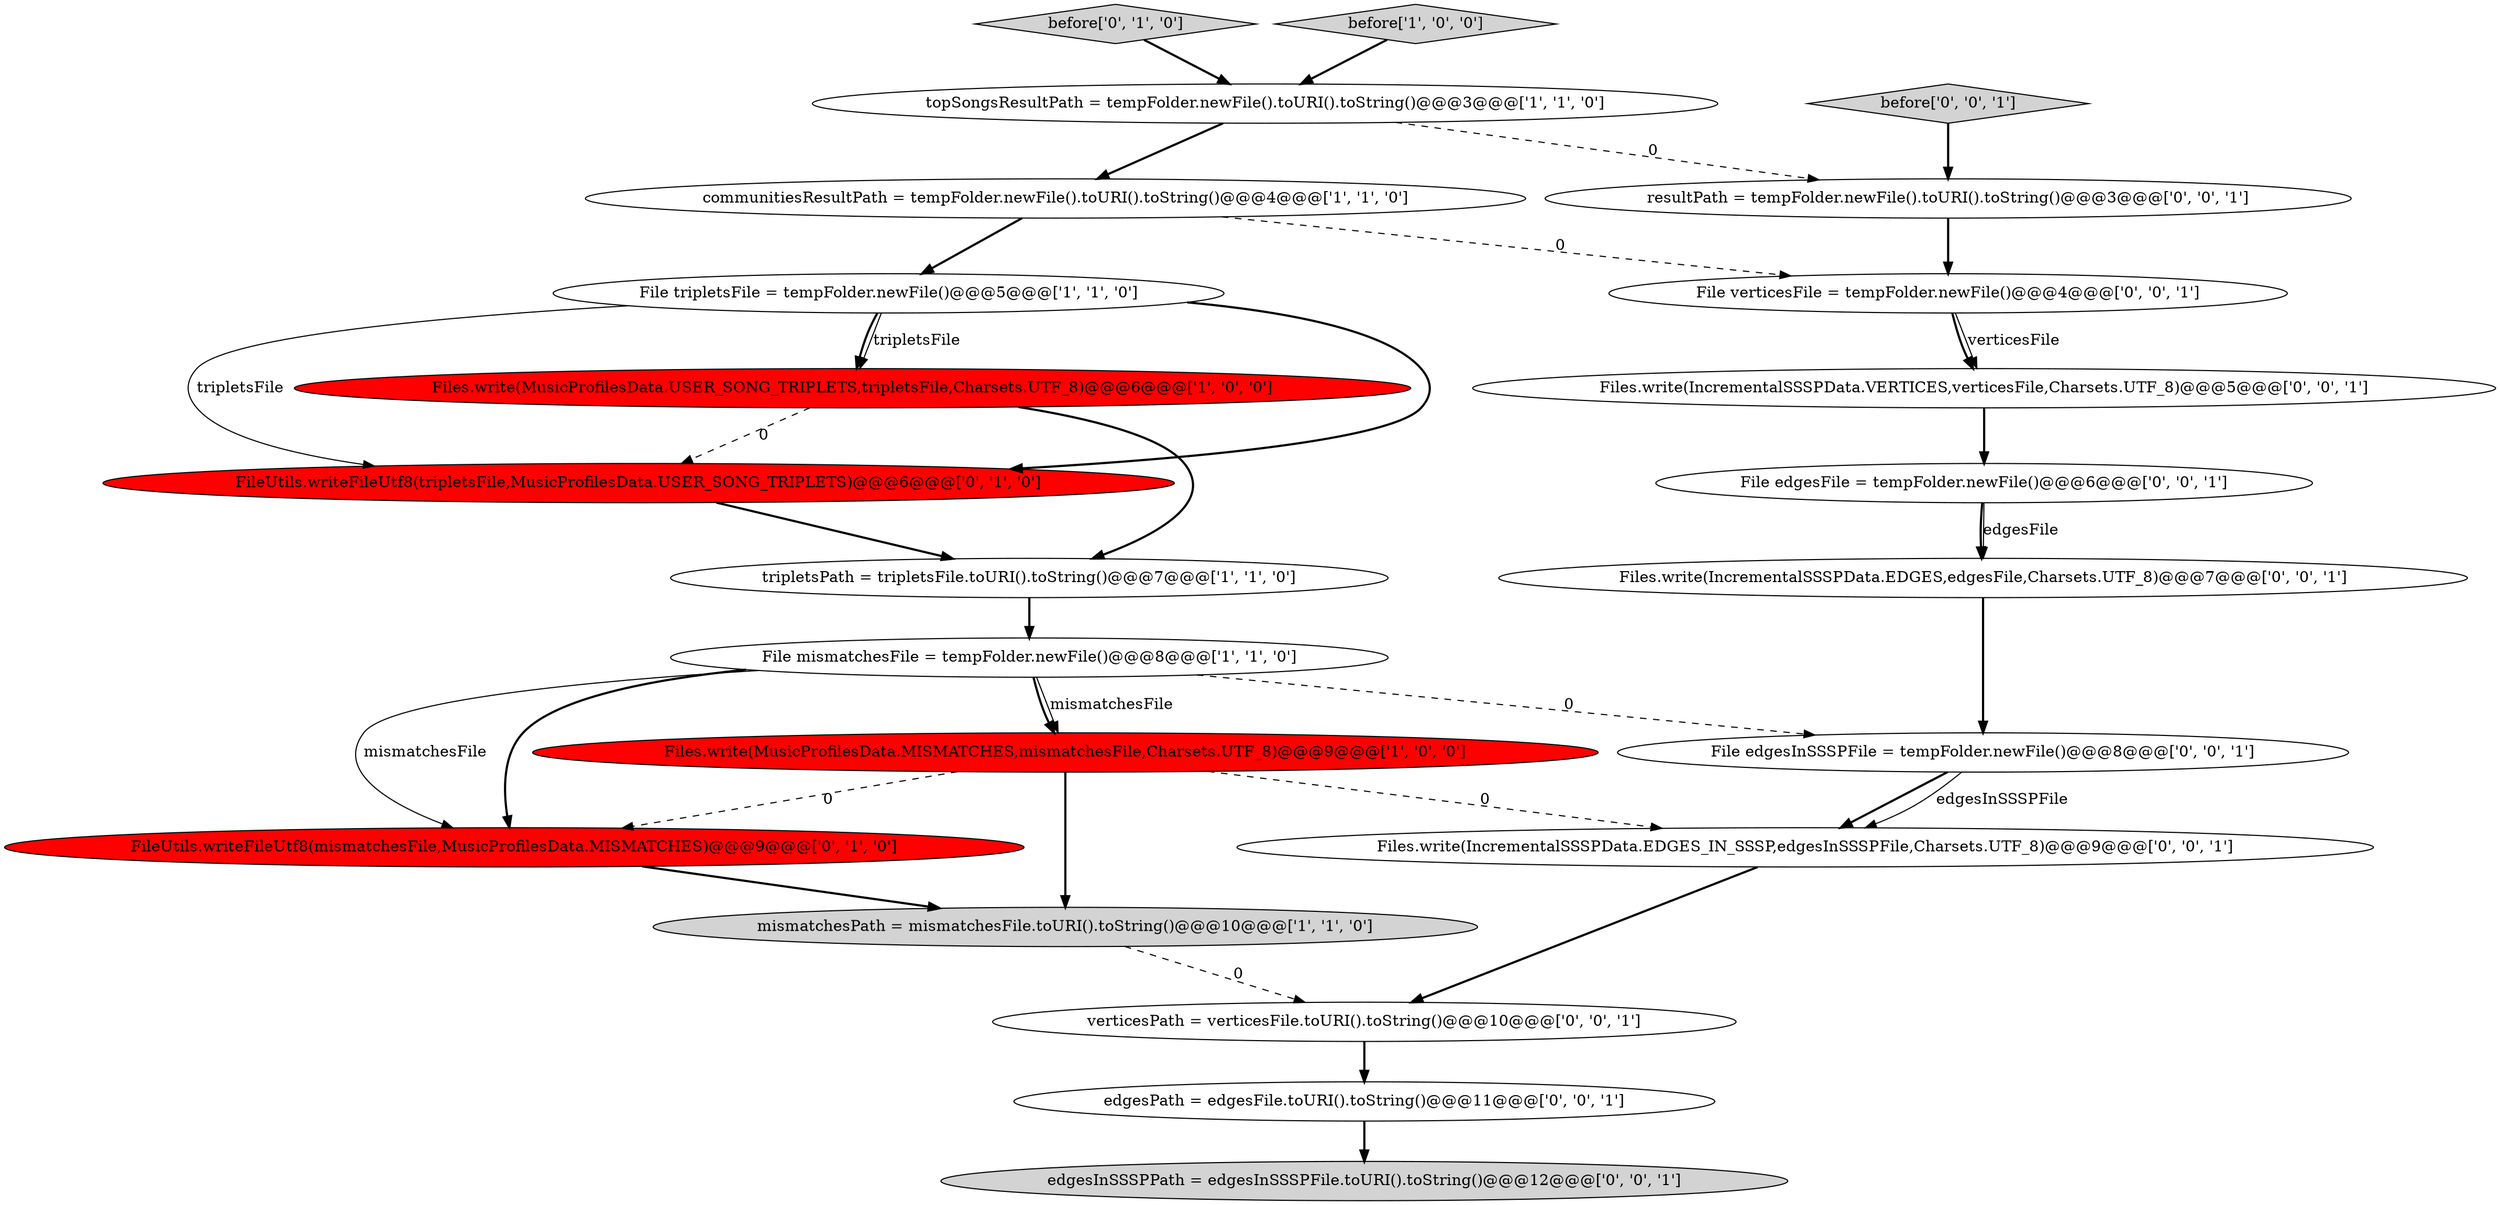 digraph {
9 [style = filled, label = "FileUtils.writeFileUtf8(mismatchesFile,MusicProfilesData.MISMATCHES)@@@9@@@['0', '1', '0']", fillcolor = red, shape = ellipse image = "AAA1AAABBB2BBB"];
6 [style = filled, label = "File tripletsFile = tempFolder.newFile()@@@5@@@['1', '1', '0']", fillcolor = white, shape = ellipse image = "AAA0AAABBB1BBB"];
14 [style = filled, label = "edgesInSSSPPath = edgesInSSSPFile.toURI().toString()@@@12@@@['0', '0', '1']", fillcolor = lightgray, shape = ellipse image = "AAA0AAABBB3BBB"];
15 [style = filled, label = "resultPath = tempFolder.newFile().toURI().toString()@@@3@@@['0', '0', '1']", fillcolor = white, shape = ellipse image = "AAA0AAABBB3BBB"];
17 [style = filled, label = "edgesPath = edgesFile.toURI().toString()@@@11@@@['0', '0', '1']", fillcolor = white, shape = ellipse image = "AAA0AAABBB3BBB"];
22 [style = filled, label = "verticesPath = verticesFile.toURI().toString()@@@10@@@['0', '0', '1']", fillcolor = white, shape = ellipse image = "AAA0AAABBB3BBB"];
7 [style = filled, label = "topSongsResultPath = tempFolder.newFile().toURI().toString()@@@3@@@['1', '1', '0']", fillcolor = white, shape = ellipse image = "AAA0AAABBB1BBB"];
4 [style = filled, label = "Files.write(MusicProfilesData.MISMATCHES,mismatchesFile,Charsets.UTF_8)@@@9@@@['1', '0', '0']", fillcolor = red, shape = ellipse image = "AAA1AAABBB1BBB"];
8 [style = filled, label = "File mismatchesFile = tempFolder.newFile()@@@8@@@['1', '1', '0']", fillcolor = white, shape = ellipse image = "AAA0AAABBB1BBB"];
16 [style = filled, label = "File edgesInSSSPFile = tempFolder.newFile()@@@8@@@['0', '0', '1']", fillcolor = white, shape = ellipse image = "AAA0AAABBB3BBB"];
11 [style = filled, label = "before['0', '1', '0']", fillcolor = lightgray, shape = diamond image = "AAA0AAABBB2BBB"];
3 [style = filled, label = "mismatchesPath = mismatchesFile.toURI().toString()@@@10@@@['1', '1', '0']", fillcolor = lightgray, shape = ellipse image = "AAA0AAABBB1BBB"];
10 [style = filled, label = "FileUtils.writeFileUtf8(tripletsFile,MusicProfilesData.USER_SONG_TRIPLETS)@@@6@@@['0', '1', '0']", fillcolor = red, shape = ellipse image = "AAA1AAABBB2BBB"];
0 [style = filled, label = "tripletsPath = tripletsFile.toURI().toString()@@@7@@@['1', '1', '0']", fillcolor = white, shape = ellipse image = "AAA0AAABBB1BBB"];
1 [style = filled, label = "before['1', '0', '0']", fillcolor = lightgray, shape = diamond image = "AAA0AAABBB1BBB"];
5 [style = filled, label = "communitiesResultPath = tempFolder.newFile().toURI().toString()@@@4@@@['1', '1', '0']", fillcolor = white, shape = ellipse image = "AAA0AAABBB1BBB"];
12 [style = filled, label = "File verticesFile = tempFolder.newFile()@@@4@@@['0', '0', '1']", fillcolor = white, shape = ellipse image = "AAA0AAABBB3BBB"];
13 [style = filled, label = "Files.write(IncrementalSSSPData.EDGES_IN_SSSP,edgesInSSSPFile,Charsets.UTF_8)@@@9@@@['0', '0', '1']", fillcolor = white, shape = ellipse image = "AAA0AAABBB3BBB"];
2 [style = filled, label = "Files.write(MusicProfilesData.USER_SONG_TRIPLETS,tripletsFile,Charsets.UTF_8)@@@6@@@['1', '0', '0']", fillcolor = red, shape = ellipse image = "AAA1AAABBB1BBB"];
18 [style = filled, label = "Files.write(IncrementalSSSPData.VERTICES,verticesFile,Charsets.UTF_8)@@@5@@@['0', '0', '1']", fillcolor = white, shape = ellipse image = "AAA0AAABBB3BBB"];
20 [style = filled, label = "Files.write(IncrementalSSSPData.EDGES,edgesFile,Charsets.UTF_8)@@@7@@@['0', '0', '1']", fillcolor = white, shape = ellipse image = "AAA0AAABBB3BBB"];
21 [style = filled, label = "before['0', '0', '1']", fillcolor = lightgray, shape = diamond image = "AAA0AAABBB3BBB"];
19 [style = filled, label = "File edgesFile = tempFolder.newFile()@@@6@@@['0', '0', '1']", fillcolor = white, shape = ellipse image = "AAA0AAABBB3BBB"];
4->3 [style = bold, label=""];
16->13 [style = bold, label=""];
5->12 [style = dashed, label="0"];
8->16 [style = dashed, label="0"];
19->20 [style = bold, label=""];
21->15 [style = bold, label=""];
6->2 [style = solid, label="tripletsFile"];
6->10 [style = solid, label="tripletsFile"];
18->19 [style = bold, label=""];
3->22 [style = dashed, label="0"];
1->7 [style = bold, label=""];
16->13 [style = solid, label="edgesInSSSPFile"];
8->4 [style = solid, label="mismatchesFile"];
2->10 [style = dashed, label="0"];
6->2 [style = bold, label=""];
4->9 [style = dashed, label="0"];
7->5 [style = bold, label=""];
2->0 [style = bold, label=""];
20->16 [style = bold, label=""];
5->6 [style = bold, label=""];
17->14 [style = bold, label=""];
6->10 [style = bold, label=""];
10->0 [style = bold, label=""];
8->9 [style = solid, label="mismatchesFile"];
12->18 [style = bold, label=""];
0->8 [style = bold, label=""];
8->9 [style = bold, label=""];
7->15 [style = dashed, label="0"];
22->17 [style = bold, label=""];
9->3 [style = bold, label=""];
15->12 [style = bold, label=""];
13->22 [style = bold, label=""];
8->4 [style = bold, label=""];
4->13 [style = dashed, label="0"];
12->18 [style = solid, label="verticesFile"];
11->7 [style = bold, label=""];
19->20 [style = solid, label="edgesFile"];
}
